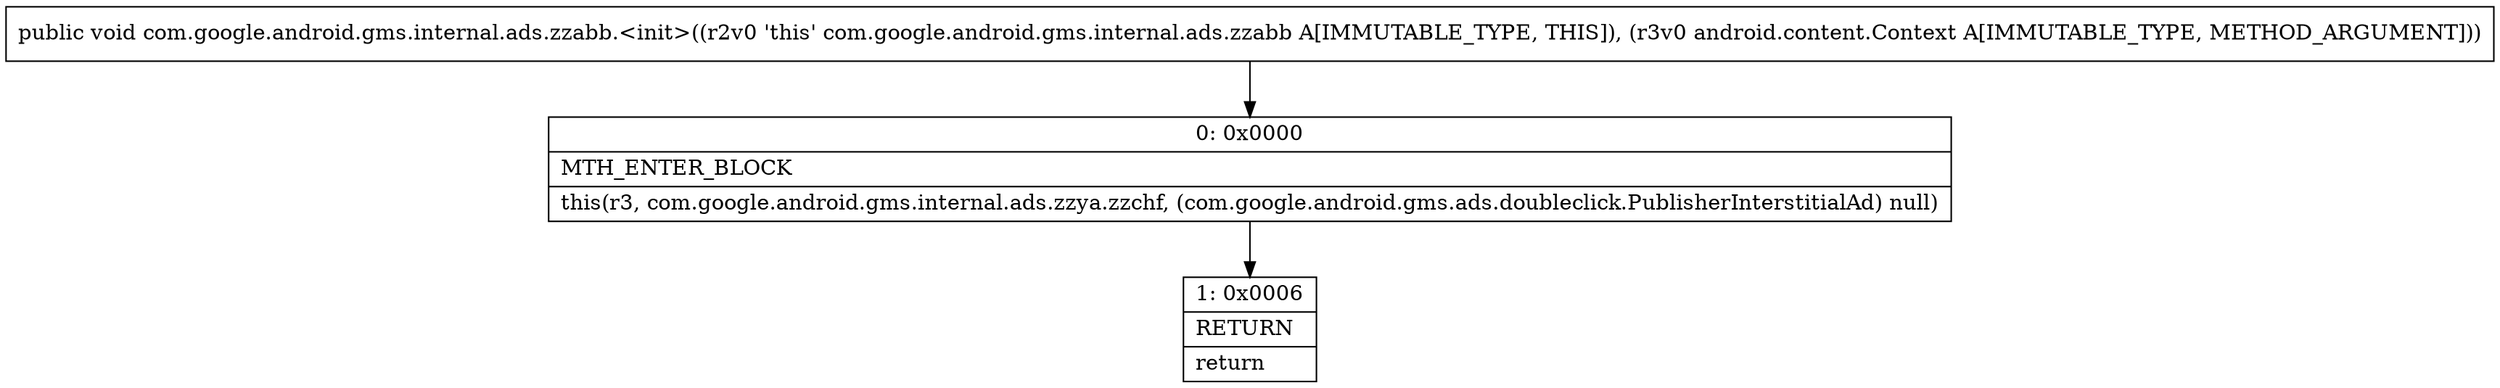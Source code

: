 digraph "CFG forcom.google.android.gms.internal.ads.zzabb.\<init\>(Landroid\/content\/Context;)V" {
Node_0 [shape=record,label="{0\:\ 0x0000|MTH_ENTER_BLOCK\l|this(r3, com.google.android.gms.internal.ads.zzya.zzchf, (com.google.android.gms.ads.doubleclick.PublisherInterstitialAd) null)\l}"];
Node_1 [shape=record,label="{1\:\ 0x0006|RETURN\l|return\l}"];
MethodNode[shape=record,label="{public void com.google.android.gms.internal.ads.zzabb.\<init\>((r2v0 'this' com.google.android.gms.internal.ads.zzabb A[IMMUTABLE_TYPE, THIS]), (r3v0 android.content.Context A[IMMUTABLE_TYPE, METHOD_ARGUMENT])) }"];
MethodNode -> Node_0;
Node_0 -> Node_1;
}


